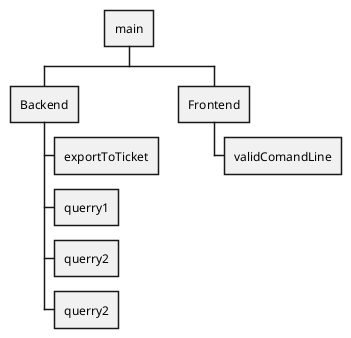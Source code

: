 @startwbs

* main

** Backend
*** exportToTicket
*** querry1
*** querry2
*** querry2

** Frontend
*** validComandLine

@endwbs